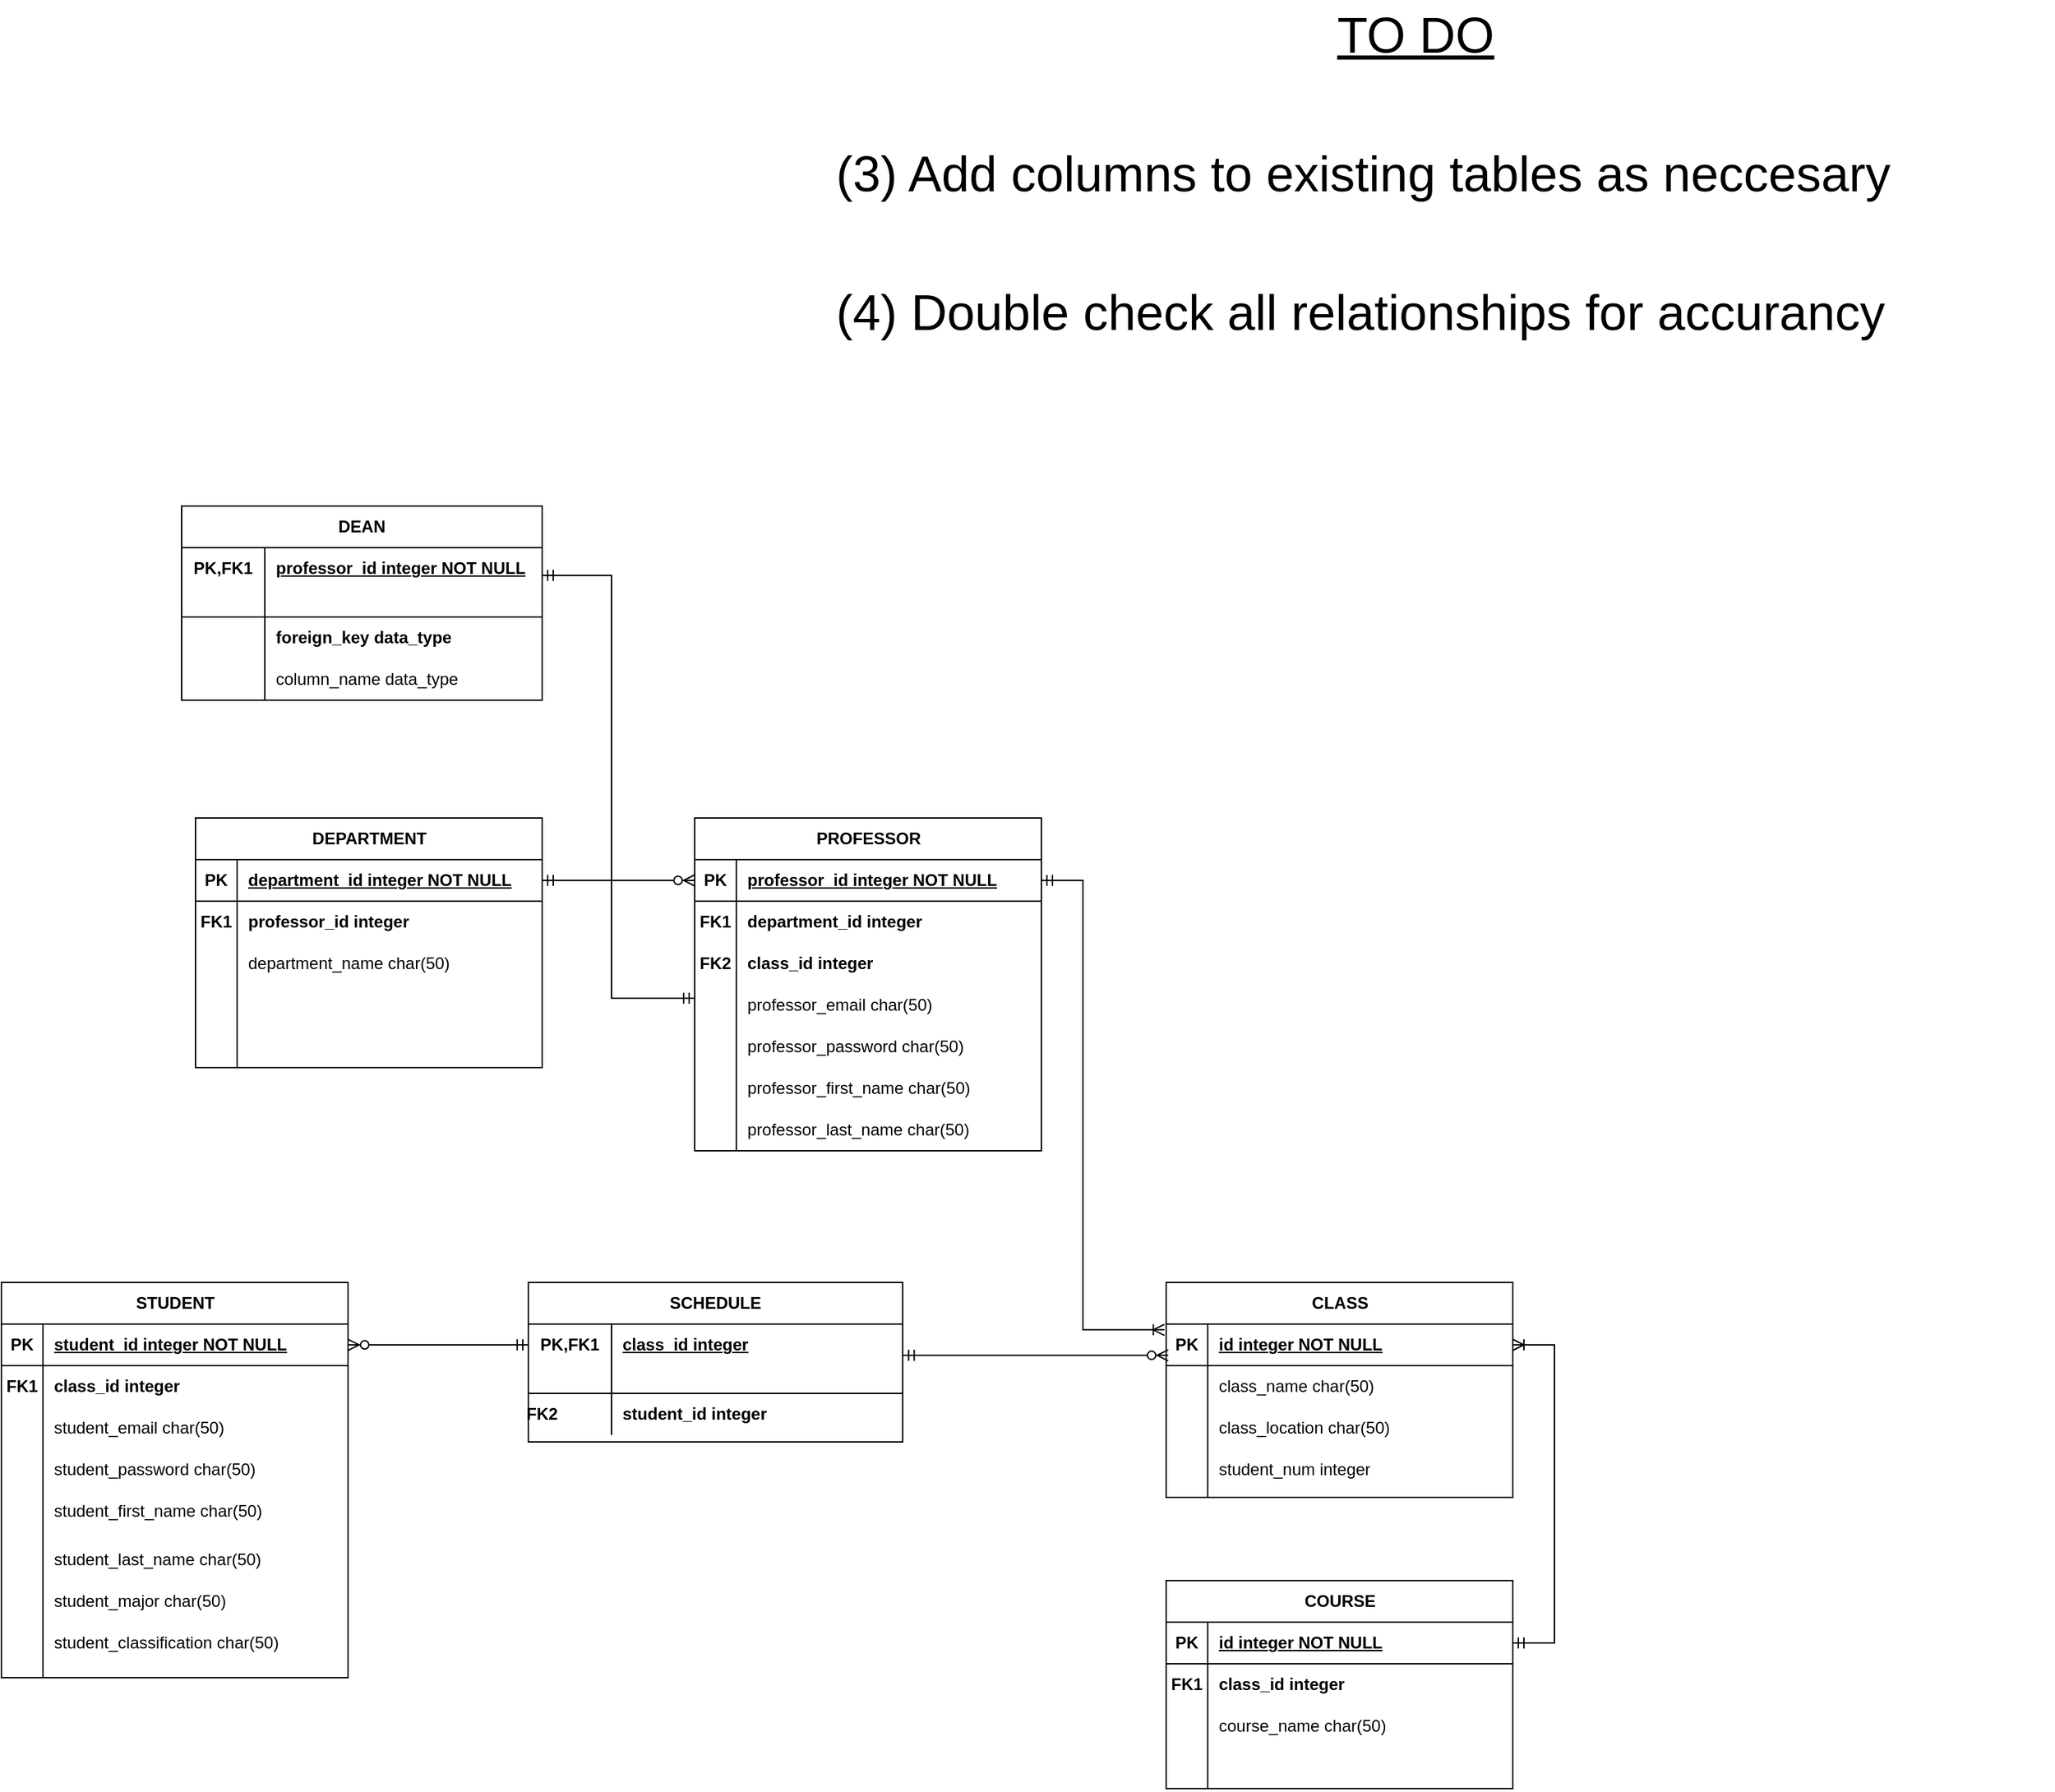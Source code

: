 <mxfile version="24.0.4" type="device">
  <diagram name="Page-1" id="9f46799a-70d6-7492-0946-bef42562c5a5">
    <mxGraphModel dx="-50" dy="1479" grid="1" gridSize="10" guides="1" tooltips="1" connect="1" arrows="1" fold="1" page="1" pageScale="1" pageWidth="1100" pageHeight="850" background="none" math="0" shadow="0">
      <root>
        <mxCell id="0" />
        <mxCell id="1" parent="0" />
        <mxCell id="ZfxXgI4xXofzs2t1WCUM-1" value="STUDENT" style="shape=table;startSize=30;container=1;collapsible=1;childLayout=tableLayout;fixedRows=1;rowLines=0;fontStyle=1;align=center;resizeLast=1;html=1;" parent="1" vertex="1">
          <mxGeometry x="1900" y="95" width="250" height="285" as="geometry" />
        </mxCell>
        <mxCell id="ZfxXgI4xXofzs2t1WCUM-2" value="" style="shape=tableRow;horizontal=0;startSize=0;swimlaneHead=0;swimlaneBody=0;fillColor=none;collapsible=0;dropTarget=0;points=[[0,0.5],[1,0.5]];portConstraint=eastwest;top=0;left=0;right=0;bottom=1;" parent="ZfxXgI4xXofzs2t1WCUM-1" vertex="1">
          <mxGeometry y="30" width="250" height="30" as="geometry" />
        </mxCell>
        <mxCell id="ZfxXgI4xXofzs2t1WCUM-3" value="PK" style="shape=partialRectangle;connectable=0;fillColor=none;top=0;left=0;bottom=0;right=0;fontStyle=1;overflow=hidden;whiteSpace=wrap;html=1;" parent="ZfxXgI4xXofzs2t1WCUM-2" vertex="1">
          <mxGeometry width="30.0" height="30" as="geometry">
            <mxRectangle width="30.0" height="30" as="alternateBounds" />
          </mxGeometry>
        </mxCell>
        <mxCell id="ZfxXgI4xXofzs2t1WCUM-4" value="student_id integer NOT NULL" style="shape=partialRectangle;connectable=0;fillColor=none;top=0;left=0;bottom=0;right=0;align=left;spacingLeft=6;fontStyle=5;overflow=hidden;whiteSpace=wrap;html=1;" parent="ZfxXgI4xXofzs2t1WCUM-2" vertex="1">
          <mxGeometry x="30.0" width="220.0" height="30" as="geometry">
            <mxRectangle width="220.0" height="30" as="alternateBounds" />
          </mxGeometry>
        </mxCell>
        <mxCell id="ZfxXgI4xXofzs2t1WCUM-5" value="" style="shape=tableRow;horizontal=0;startSize=0;swimlaneHead=0;swimlaneBody=0;fillColor=none;collapsible=0;dropTarget=0;points=[[0,0.5],[1,0.5]];portConstraint=eastwest;top=0;left=0;right=0;bottom=0;" parent="ZfxXgI4xXofzs2t1WCUM-1" vertex="1">
          <mxGeometry y="60" width="250" height="30" as="geometry" />
        </mxCell>
        <mxCell id="ZfxXgI4xXofzs2t1WCUM-6" value="" style="shape=partialRectangle;connectable=0;fillColor=none;top=0;left=0;bottom=0;right=0;editable=1;overflow=hidden;whiteSpace=wrap;html=1;" parent="ZfxXgI4xXofzs2t1WCUM-5" vertex="1">
          <mxGeometry width="30.0" height="30" as="geometry">
            <mxRectangle width="30.0" height="30" as="alternateBounds" />
          </mxGeometry>
        </mxCell>
        <mxCell id="ZfxXgI4xXofzs2t1WCUM-7" value="&lt;b&gt;class_id integer&lt;/b&gt;" style="shape=partialRectangle;connectable=0;fillColor=none;top=0;left=0;bottom=0;right=0;align=left;spacingLeft=6;overflow=hidden;whiteSpace=wrap;html=1;" parent="ZfxXgI4xXofzs2t1WCUM-5" vertex="1">
          <mxGeometry x="30.0" width="220.0" height="30" as="geometry">
            <mxRectangle width="220.0" height="30" as="alternateBounds" />
          </mxGeometry>
        </mxCell>
        <mxCell id="ZfxXgI4xXofzs2t1WCUM-8" value="" style="shape=tableRow;horizontal=0;startSize=0;swimlaneHead=0;swimlaneBody=0;fillColor=none;collapsible=0;dropTarget=0;points=[[0,0.5],[1,0.5]];portConstraint=eastwest;top=0;left=0;right=0;bottom=0;" parent="ZfxXgI4xXofzs2t1WCUM-1" vertex="1">
          <mxGeometry y="90" width="250" height="30" as="geometry" />
        </mxCell>
        <mxCell id="ZfxXgI4xXofzs2t1WCUM-9" value="" style="shape=partialRectangle;connectable=0;fillColor=none;top=0;left=0;bottom=0;right=0;editable=1;overflow=hidden;whiteSpace=wrap;html=1;" parent="ZfxXgI4xXofzs2t1WCUM-8" vertex="1">
          <mxGeometry width="30.0" height="30" as="geometry">
            <mxRectangle width="30.0" height="30" as="alternateBounds" />
          </mxGeometry>
        </mxCell>
        <mxCell id="ZfxXgI4xXofzs2t1WCUM-10" value="" style="shape=partialRectangle;connectable=0;fillColor=none;top=0;left=0;bottom=0;right=0;align=left;spacingLeft=6;overflow=hidden;whiteSpace=wrap;html=1;" parent="ZfxXgI4xXofzs2t1WCUM-8" vertex="1">
          <mxGeometry x="30.0" width="220.0" height="30" as="geometry">
            <mxRectangle width="220.0" height="30" as="alternateBounds" />
          </mxGeometry>
        </mxCell>
        <mxCell id="ZfxXgI4xXofzs2t1WCUM-11" value="" style="shape=tableRow;horizontal=0;startSize=0;swimlaneHead=0;swimlaneBody=0;fillColor=none;collapsible=0;dropTarget=0;points=[[0,0.5],[1,0.5]];portConstraint=eastwest;top=0;left=0;right=0;bottom=0;" parent="ZfxXgI4xXofzs2t1WCUM-1" vertex="1">
          <mxGeometry y="120" width="250" height="30" as="geometry" />
        </mxCell>
        <mxCell id="ZfxXgI4xXofzs2t1WCUM-12" value="" style="shape=partialRectangle;connectable=0;fillColor=none;top=0;left=0;bottom=0;right=0;editable=1;overflow=hidden;whiteSpace=wrap;html=1;" parent="ZfxXgI4xXofzs2t1WCUM-11" vertex="1">
          <mxGeometry width="30.0" height="30" as="geometry">
            <mxRectangle width="30.0" height="30" as="alternateBounds" />
          </mxGeometry>
        </mxCell>
        <mxCell id="ZfxXgI4xXofzs2t1WCUM-13" value="" style="shape=partialRectangle;connectable=0;fillColor=none;top=0;left=0;bottom=0;right=0;align=left;spacingLeft=6;overflow=hidden;whiteSpace=wrap;html=1;" parent="ZfxXgI4xXofzs2t1WCUM-11" vertex="1">
          <mxGeometry x="30.0" width="220.0" height="30" as="geometry">
            <mxRectangle width="220.0" height="30" as="alternateBounds" />
          </mxGeometry>
        </mxCell>
        <mxCell id="ZfxXgI4xXofzs2t1WCUM-14" value="FK1" style="shape=partialRectangle;connectable=0;fillColor=none;top=0;left=0;bottom=0;right=0;fontStyle=1;overflow=hidden;whiteSpace=wrap;html=1;" parent="1" vertex="1">
          <mxGeometry x="1900" y="155" width="30" height="30" as="geometry">
            <mxRectangle width="30" height="30" as="alternateBounds" />
          </mxGeometry>
        </mxCell>
        <mxCell id="ZfxXgI4xXofzs2t1WCUM-15" value="" style="endArrow=none;html=1;rounded=0;" parent="1" edge="1">
          <mxGeometry width="50" height="50" relative="1" as="geometry">
            <mxPoint x="1930" y="380" as="sourcePoint" />
            <mxPoint x="1930" y="235" as="targetPoint" />
          </mxGeometry>
        </mxCell>
        <mxCell id="ZfxXgI4xXofzs2t1WCUM-22" value="student_email char(50)" style="shape=partialRectangle;connectable=0;fillColor=none;top=0;left=0;bottom=0;right=0;align=left;spacingLeft=6;overflow=hidden;whiteSpace=wrap;html=1;" parent="1" vertex="1">
          <mxGeometry x="1930" y="185" width="220.0" height="30" as="geometry">
            <mxRectangle width="220.0" height="30" as="alternateBounds" />
          </mxGeometry>
        </mxCell>
        <mxCell id="ZfxXgI4xXofzs2t1WCUM-60" value="DEPARTMENT" style="shape=table;startSize=30;container=1;collapsible=1;childLayout=tableLayout;fixedRows=1;rowLines=0;fontStyle=1;align=center;resizeLast=1;html=1;" parent="1" vertex="1">
          <mxGeometry x="2040" y="-240" width="250" height="180" as="geometry" />
        </mxCell>
        <mxCell id="ZfxXgI4xXofzs2t1WCUM-61" value="" style="shape=tableRow;horizontal=0;startSize=0;swimlaneHead=0;swimlaneBody=0;fillColor=none;collapsible=0;dropTarget=0;points=[[0,0.5],[1,0.5]];portConstraint=eastwest;top=0;left=0;right=0;bottom=1;" parent="ZfxXgI4xXofzs2t1WCUM-60" vertex="1">
          <mxGeometry y="30" width="250" height="30" as="geometry" />
        </mxCell>
        <mxCell id="ZfxXgI4xXofzs2t1WCUM-62" value="PK" style="shape=partialRectangle;connectable=0;fillColor=none;top=0;left=0;bottom=0;right=0;fontStyle=1;overflow=hidden;whiteSpace=wrap;html=1;" parent="ZfxXgI4xXofzs2t1WCUM-61" vertex="1">
          <mxGeometry width="30.0" height="30" as="geometry">
            <mxRectangle width="30.0" height="30" as="alternateBounds" />
          </mxGeometry>
        </mxCell>
        <mxCell id="ZfxXgI4xXofzs2t1WCUM-63" value="department_id integer NOT NULL" style="shape=partialRectangle;connectable=0;fillColor=none;top=0;left=0;bottom=0;right=0;align=left;spacingLeft=6;fontStyle=5;overflow=hidden;whiteSpace=wrap;html=1;" parent="ZfxXgI4xXofzs2t1WCUM-61" vertex="1">
          <mxGeometry x="30.0" width="220.0" height="30" as="geometry">
            <mxRectangle width="220.0" height="30" as="alternateBounds" />
          </mxGeometry>
        </mxCell>
        <mxCell id="ZfxXgI4xXofzs2t1WCUM-64" value="" style="shape=tableRow;horizontal=0;startSize=0;swimlaneHead=0;swimlaneBody=0;fillColor=none;collapsible=0;dropTarget=0;points=[[0,0.5],[1,0.5]];portConstraint=eastwest;top=0;left=0;right=0;bottom=0;" parent="ZfxXgI4xXofzs2t1WCUM-60" vertex="1">
          <mxGeometry y="60" width="250" height="30" as="geometry" />
        </mxCell>
        <mxCell id="ZfxXgI4xXofzs2t1WCUM-65" value="" style="shape=partialRectangle;connectable=0;fillColor=none;top=0;left=0;bottom=0;right=0;editable=1;overflow=hidden;whiteSpace=wrap;html=1;" parent="ZfxXgI4xXofzs2t1WCUM-64" vertex="1">
          <mxGeometry width="30.0" height="30" as="geometry">
            <mxRectangle width="30.0" height="30" as="alternateBounds" />
          </mxGeometry>
        </mxCell>
        <mxCell id="ZfxXgI4xXofzs2t1WCUM-66" value="&lt;b&gt;professor_id integer&lt;/b&gt;" style="shape=partialRectangle;connectable=0;fillColor=none;top=0;left=0;bottom=0;right=0;align=left;spacingLeft=6;overflow=hidden;whiteSpace=wrap;html=1;" parent="ZfxXgI4xXofzs2t1WCUM-64" vertex="1">
          <mxGeometry x="30.0" width="220.0" height="30" as="geometry">
            <mxRectangle width="220.0" height="30" as="alternateBounds" />
          </mxGeometry>
        </mxCell>
        <mxCell id="ZfxXgI4xXofzs2t1WCUM-67" value="" style="shape=tableRow;horizontal=0;startSize=0;swimlaneHead=0;swimlaneBody=0;fillColor=none;collapsible=0;dropTarget=0;points=[[0,0.5],[1,0.5]];portConstraint=eastwest;top=0;left=0;right=0;bottom=0;" parent="ZfxXgI4xXofzs2t1WCUM-60" vertex="1">
          <mxGeometry y="90" width="250" height="30" as="geometry" />
        </mxCell>
        <mxCell id="ZfxXgI4xXofzs2t1WCUM-68" value="" style="shape=partialRectangle;connectable=0;fillColor=none;top=0;left=0;bottom=0;right=0;editable=1;overflow=hidden;whiteSpace=wrap;html=1;" parent="ZfxXgI4xXofzs2t1WCUM-67" vertex="1">
          <mxGeometry width="30.0" height="30" as="geometry">
            <mxRectangle width="30.0" height="30" as="alternateBounds" />
          </mxGeometry>
        </mxCell>
        <mxCell id="ZfxXgI4xXofzs2t1WCUM-69" value="" style="shape=partialRectangle;connectable=0;fillColor=none;top=0;left=0;bottom=0;right=0;align=left;spacingLeft=6;overflow=hidden;whiteSpace=wrap;html=1;" parent="ZfxXgI4xXofzs2t1WCUM-67" vertex="1">
          <mxGeometry x="30.0" width="220.0" height="30" as="geometry">
            <mxRectangle width="220.0" height="30" as="alternateBounds" />
          </mxGeometry>
        </mxCell>
        <mxCell id="ZfxXgI4xXofzs2t1WCUM-70" value="" style="shape=tableRow;horizontal=0;startSize=0;swimlaneHead=0;swimlaneBody=0;fillColor=none;collapsible=0;dropTarget=0;points=[[0,0.5],[1,0.5]];portConstraint=eastwest;top=0;left=0;right=0;bottom=0;" parent="ZfxXgI4xXofzs2t1WCUM-60" vertex="1">
          <mxGeometry y="120" width="250" height="30" as="geometry" />
        </mxCell>
        <mxCell id="ZfxXgI4xXofzs2t1WCUM-71" value="" style="shape=partialRectangle;connectable=0;fillColor=none;top=0;left=0;bottom=0;right=0;editable=1;overflow=hidden;whiteSpace=wrap;html=1;" parent="ZfxXgI4xXofzs2t1WCUM-70" vertex="1">
          <mxGeometry width="30.0" height="30" as="geometry">
            <mxRectangle width="30.0" height="30" as="alternateBounds" />
          </mxGeometry>
        </mxCell>
        <mxCell id="ZfxXgI4xXofzs2t1WCUM-72" value="" style="shape=partialRectangle;connectable=0;fillColor=none;top=0;left=0;bottom=0;right=0;align=left;spacingLeft=6;overflow=hidden;whiteSpace=wrap;html=1;" parent="ZfxXgI4xXofzs2t1WCUM-70" vertex="1">
          <mxGeometry x="30.0" width="220.0" height="30" as="geometry">
            <mxRectangle width="220.0" height="30" as="alternateBounds" />
          </mxGeometry>
        </mxCell>
        <mxCell id="ZfxXgI4xXofzs2t1WCUM-73" value="FK1" style="shape=partialRectangle;connectable=0;fillColor=none;top=0;left=0;bottom=0;right=0;fontStyle=1;overflow=hidden;whiteSpace=wrap;html=1;" parent="1" vertex="1">
          <mxGeometry x="2040" y="-180" width="30" height="30" as="geometry">
            <mxRectangle width="30" height="30" as="alternateBounds" />
          </mxGeometry>
        </mxCell>
        <mxCell id="ZfxXgI4xXofzs2t1WCUM-74" value="" style="endArrow=none;html=1;rounded=0;" parent="1" edge="1">
          <mxGeometry width="50" height="50" relative="1" as="geometry">
            <mxPoint x="2070" y="-60" as="sourcePoint" />
            <mxPoint x="2070" y="-100" as="targetPoint" />
          </mxGeometry>
        </mxCell>
        <mxCell id="ZfxXgI4xXofzs2t1WCUM-75" value="department_name char(50)" style="shape=partialRectangle;connectable=0;fillColor=none;top=0;left=0;bottom=0;right=0;align=left;spacingLeft=6;overflow=hidden;whiteSpace=wrap;html=1;" parent="1" vertex="1">
          <mxGeometry x="2070" y="-150" width="220.0" height="30" as="geometry">
            <mxRectangle width="220.0" height="30" as="alternateBounds" />
          </mxGeometry>
        </mxCell>
        <mxCell id="ZfxXgI4xXofzs2t1WCUM-76" value="PROFESSOR" style="shape=table;startSize=30;container=1;collapsible=1;childLayout=tableLayout;fixedRows=1;rowLines=0;fontStyle=1;align=center;resizeLast=1;html=1;" parent="1" vertex="1">
          <mxGeometry x="2400" y="-240" width="250" height="240" as="geometry" />
        </mxCell>
        <mxCell id="ZfxXgI4xXofzs2t1WCUM-77" value="" style="shape=tableRow;horizontal=0;startSize=0;swimlaneHead=0;swimlaneBody=0;fillColor=none;collapsible=0;dropTarget=0;points=[[0,0.5],[1,0.5]];portConstraint=eastwest;top=0;left=0;right=0;bottom=1;" parent="ZfxXgI4xXofzs2t1WCUM-76" vertex="1">
          <mxGeometry y="30" width="250" height="30" as="geometry" />
        </mxCell>
        <mxCell id="ZfxXgI4xXofzs2t1WCUM-78" value="PK" style="shape=partialRectangle;connectable=0;fillColor=none;top=0;left=0;bottom=0;right=0;fontStyle=1;overflow=hidden;whiteSpace=wrap;html=1;" parent="ZfxXgI4xXofzs2t1WCUM-77" vertex="1">
          <mxGeometry width="30.0" height="30" as="geometry">
            <mxRectangle width="30.0" height="30" as="alternateBounds" />
          </mxGeometry>
        </mxCell>
        <mxCell id="ZfxXgI4xXofzs2t1WCUM-79" value="professor_id integer NOT NULL" style="shape=partialRectangle;connectable=0;fillColor=none;top=0;left=0;bottom=0;right=0;align=left;spacingLeft=6;fontStyle=5;overflow=hidden;whiteSpace=wrap;html=1;" parent="ZfxXgI4xXofzs2t1WCUM-77" vertex="1">
          <mxGeometry x="30.0" width="220.0" height="30" as="geometry">
            <mxRectangle width="220.0" height="30" as="alternateBounds" />
          </mxGeometry>
        </mxCell>
        <mxCell id="ZfxXgI4xXofzs2t1WCUM-80" value="" style="shape=tableRow;horizontal=0;startSize=0;swimlaneHead=0;swimlaneBody=0;fillColor=none;collapsible=0;dropTarget=0;points=[[0,0.5],[1,0.5]];portConstraint=eastwest;top=0;left=0;right=0;bottom=0;" parent="ZfxXgI4xXofzs2t1WCUM-76" vertex="1">
          <mxGeometry y="60" width="250" height="30" as="geometry" />
        </mxCell>
        <mxCell id="ZfxXgI4xXofzs2t1WCUM-81" value="" style="shape=partialRectangle;connectable=0;fillColor=none;top=0;left=0;bottom=0;right=0;editable=1;overflow=hidden;whiteSpace=wrap;html=1;" parent="ZfxXgI4xXofzs2t1WCUM-80" vertex="1">
          <mxGeometry width="30.0" height="30" as="geometry">
            <mxRectangle width="30.0" height="30" as="alternateBounds" />
          </mxGeometry>
        </mxCell>
        <mxCell id="ZfxXgI4xXofzs2t1WCUM-82" value="&lt;b&gt;department_id&amp;nbsp;&lt;/b&gt;&lt;b style=&quot;border-color: var(--border-color);&quot;&gt;integer&lt;/b&gt;" style="shape=partialRectangle;connectable=0;fillColor=none;top=0;left=0;bottom=0;right=0;align=left;spacingLeft=6;overflow=hidden;whiteSpace=wrap;html=1;" parent="ZfxXgI4xXofzs2t1WCUM-80" vertex="1">
          <mxGeometry x="30.0" width="220.0" height="30" as="geometry">
            <mxRectangle width="220.0" height="30" as="alternateBounds" />
          </mxGeometry>
        </mxCell>
        <mxCell id="ZfxXgI4xXofzs2t1WCUM-83" value="" style="shape=tableRow;horizontal=0;startSize=0;swimlaneHead=0;swimlaneBody=0;fillColor=none;collapsible=0;dropTarget=0;points=[[0,0.5],[1,0.5]];portConstraint=eastwest;top=0;left=0;right=0;bottom=0;" parent="ZfxXgI4xXofzs2t1WCUM-76" vertex="1">
          <mxGeometry y="90" width="250" height="30" as="geometry" />
        </mxCell>
        <mxCell id="ZfxXgI4xXofzs2t1WCUM-84" value="" style="shape=partialRectangle;connectable=0;fillColor=none;top=0;left=0;bottom=0;right=0;editable=1;overflow=hidden;whiteSpace=wrap;html=1;" parent="ZfxXgI4xXofzs2t1WCUM-83" vertex="1">
          <mxGeometry width="30.0" height="30" as="geometry">
            <mxRectangle width="30.0" height="30" as="alternateBounds" />
          </mxGeometry>
        </mxCell>
        <mxCell id="ZfxXgI4xXofzs2t1WCUM-85" value="" style="shape=partialRectangle;connectable=0;fillColor=none;top=0;left=0;bottom=0;right=0;align=left;spacingLeft=6;overflow=hidden;whiteSpace=wrap;html=1;" parent="ZfxXgI4xXofzs2t1WCUM-83" vertex="1">
          <mxGeometry x="30.0" width="220.0" height="30" as="geometry">
            <mxRectangle width="220.0" height="30" as="alternateBounds" />
          </mxGeometry>
        </mxCell>
        <mxCell id="ZfxXgI4xXofzs2t1WCUM-86" value="" style="shape=tableRow;horizontal=0;startSize=0;swimlaneHead=0;swimlaneBody=0;fillColor=none;collapsible=0;dropTarget=0;points=[[0,0.5],[1,0.5]];portConstraint=eastwest;top=0;left=0;right=0;bottom=0;" parent="ZfxXgI4xXofzs2t1WCUM-76" vertex="1">
          <mxGeometry y="120" width="250" height="30" as="geometry" />
        </mxCell>
        <mxCell id="ZfxXgI4xXofzs2t1WCUM-87" value="" style="shape=partialRectangle;connectable=0;fillColor=none;top=0;left=0;bottom=0;right=0;editable=1;overflow=hidden;whiteSpace=wrap;html=1;" parent="ZfxXgI4xXofzs2t1WCUM-86" vertex="1">
          <mxGeometry width="30.0" height="30" as="geometry">
            <mxRectangle width="30.0" height="30" as="alternateBounds" />
          </mxGeometry>
        </mxCell>
        <mxCell id="ZfxXgI4xXofzs2t1WCUM-88" value="" style="shape=partialRectangle;connectable=0;fillColor=none;top=0;left=0;bottom=0;right=0;align=left;spacingLeft=6;overflow=hidden;whiteSpace=wrap;html=1;" parent="ZfxXgI4xXofzs2t1WCUM-86" vertex="1">
          <mxGeometry x="30.0" width="220.0" height="30" as="geometry">
            <mxRectangle width="220.0" height="30" as="alternateBounds" />
          </mxGeometry>
        </mxCell>
        <mxCell id="ZfxXgI4xXofzs2t1WCUM-89" value="FK1" style="shape=partialRectangle;connectable=0;fillColor=none;top=0;left=0;bottom=0;right=0;fontStyle=1;overflow=hidden;whiteSpace=wrap;html=1;" parent="1" vertex="1">
          <mxGeometry x="2400" y="-180" width="30" height="30" as="geometry">
            <mxRectangle width="30" height="30" as="alternateBounds" />
          </mxGeometry>
        </mxCell>
        <mxCell id="ZfxXgI4xXofzs2t1WCUM-90" value="" style="endArrow=none;html=1;rounded=0;" parent="1" edge="1">
          <mxGeometry width="50" height="50" relative="1" as="geometry">
            <mxPoint x="2430" as="sourcePoint" />
            <mxPoint x="2430" y="-100" as="targetPoint" />
          </mxGeometry>
        </mxCell>
        <mxCell id="ZfxXgI4xXofzs2t1WCUM-92" value="COURSE" style="shape=table;startSize=30;container=1;collapsible=1;childLayout=tableLayout;fixedRows=1;rowLines=0;fontStyle=1;align=center;resizeLast=1;html=1;" parent="1" vertex="1">
          <mxGeometry x="2740" y="310" width="250" height="150" as="geometry" />
        </mxCell>
        <mxCell id="ZfxXgI4xXofzs2t1WCUM-93" value="" style="shape=tableRow;horizontal=0;startSize=0;swimlaneHead=0;swimlaneBody=0;fillColor=none;collapsible=0;dropTarget=0;points=[[0,0.5],[1,0.5]];portConstraint=eastwest;top=0;left=0;right=0;bottom=1;" parent="ZfxXgI4xXofzs2t1WCUM-92" vertex="1">
          <mxGeometry y="30" width="250" height="30" as="geometry" />
        </mxCell>
        <mxCell id="ZfxXgI4xXofzs2t1WCUM-94" value="PK" style="shape=partialRectangle;connectable=0;fillColor=none;top=0;left=0;bottom=0;right=0;fontStyle=1;overflow=hidden;whiteSpace=wrap;html=1;" parent="ZfxXgI4xXofzs2t1WCUM-93" vertex="1">
          <mxGeometry width="30.0" height="30" as="geometry">
            <mxRectangle width="30.0" height="30" as="alternateBounds" />
          </mxGeometry>
        </mxCell>
        <mxCell id="ZfxXgI4xXofzs2t1WCUM-95" value="id integer NOT NULL" style="shape=partialRectangle;connectable=0;fillColor=none;top=0;left=0;bottom=0;right=0;align=left;spacingLeft=6;fontStyle=5;overflow=hidden;whiteSpace=wrap;html=1;" parent="ZfxXgI4xXofzs2t1WCUM-93" vertex="1">
          <mxGeometry x="30.0" width="220.0" height="30" as="geometry">
            <mxRectangle width="220.0" height="30" as="alternateBounds" />
          </mxGeometry>
        </mxCell>
        <mxCell id="ZfxXgI4xXofzs2t1WCUM-96" value="" style="shape=tableRow;horizontal=0;startSize=0;swimlaneHead=0;swimlaneBody=0;fillColor=none;collapsible=0;dropTarget=0;points=[[0,0.5],[1,0.5]];portConstraint=eastwest;top=0;left=0;right=0;bottom=0;" parent="ZfxXgI4xXofzs2t1WCUM-92" vertex="1">
          <mxGeometry y="60" width="250" height="30" as="geometry" />
        </mxCell>
        <mxCell id="ZfxXgI4xXofzs2t1WCUM-97" value="" style="shape=partialRectangle;connectable=0;fillColor=none;top=0;left=0;bottom=0;right=0;editable=1;overflow=hidden;whiteSpace=wrap;html=1;" parent="ZfxXgI4xXofzs2t1WCUM-96" vertex="1">
          <mxGeometry width="30.0" height="30" as="geometry">
            <mxRectangle width="30.0" height="30" as="alternateBounds" />
          </mxGeometry>
        </mxCell>
        <mxCell id="ZfxXgI4xXofzs2t1WCUM-98" value="&lt;b&gt;class_id integer&lt;/b&gt;" style="shape=partialRectangle;connectable=0;fillColor=none;top=0;left=0;bottom=0;right=0;align=left;spacingLeft=6;overflow=hidden;whiteSpace=wrap;html=1;" parent="ZfxXgI4xXofzs2t1WCUM-96" vertex="1">
          <mxGeometry x="30.0" width="220.0" height="30" as="geometry">
            <mxRectangle width="220.0" height="30" as="alternateBounds" />
          </mxGeometry>
        </mxCell>
        <mxCell id="ZfxXgI4xXofzs2t1WCUM-99" value="" style="shape=tableRow;horizontal=0;startSize=0;swimlaneHead=0;swimlaneBody=0;fillColor=none;collapsible=0;dropTarget=0;points=[[0,0.5],[1,0.5]];portConstraint=eastwest;top=0;left=0;right=0;bottom=0;" parent="ZfxXgI4xXofzs2t1WCUM-92" vertex="1">
          <mxGeometry y="90" width="250" height="30" as="geometry" />
        </mxCell>
        <mxCell id="ZfxXgI4xXofzs2t1WCUM-100" value="" style="shape=partialRectangle;connectable=0;fillColor=none;top=0;left=0;bottom=0;right=0;editable=1;overflow=hidden;whiteSpace=wrap;html=1;" parent="ZfxXgI4xXofzs2t1WCUM-99" vertex="1">
          <mxGeometry width="30.0" height="30" as="geometry">
            <mxRectangle width="30.0" height="30" as="alternateBounds" />
          </mxGeometry>
        </mxCell>
        <mxCell id="ZfxXgI4xXofzs2t1WCUM-101" value="" style="shape=partialRectangle;connectable=0;fillColor=none;top=0;left=0;bottom=0;right=0;align=left;spacingLeft=6;overflow=hidden;whiteSpace=wrap;html=1;" parent="ZfxXgI4xXofzs2t1WCUM-99" vertex="1">
          <mxGeometry x="30.0" width="220.0" height="30" as="geometry">
            <mxRectangle width="220.0" height="30" as="alternateBounds" />
          </mxGeometry>
        </mxCell>
        <mxCell id="ZfxXgI4xXofzs2t1WCUM-102" value="" style="shape=tableRow;horizontal=0;startSize=0;swimlaneHead=0;swimlaneBody=0;fillColor=none;collapsible=0;dropTarget=0;points=[[0,0.5],[1,0.5]];portConstraint=eastwest;top=0;left=0;right=0;bottom=0;" parent="ZfxXgI4xXofzs2t1WCUM-92" vertex="1">
          <mxGeometry y="120" width="250" height="30" as="geometry" />
        </mxCell>
        <mxCell id="ZfxXgI4xXofzs2t1WCUM-103" value="" style="shape=partialRectangle;connectable=0;fillColor=none;top=0;left=0;bottom=0;right=0;editable=1;overflow=hidden;whiteSpace=wrap;html=1;" parent="ZfxXgI4xXofzs2t1WCUM-102" vertex="1">
          <mxGeometry width="30.0" height="30" as="geometry">
            <mxRectangle width="30.0" height="30" as="alternateBounds" />
          </mxGeometry>
        </mxCell>
        <mxCell id="ZfxXgI4xXofzs2t1WCUM-104" value="" style="shape=partialRectangle;connectable=0;fillColor=none;top=0;left=0;bottom=0;right=0;align=left;spacingLeft=6;overflow=hidden;whiteSpace=wrap;html=1;" parent="ZfxXgI4xXofzs2t1WCUM-102" vertex="1">
          <mxGeometry x="30.0" width="220.0" height="30" as="geometry">
            <mxRectangle width="220.0" height="30" as="alternateBounds" />
          </mxGeometry>
        </mxCell>
        <mxCell id="ZfxXgI4xXofzs2t1WCUM-105" value="FK1" style="shape=partialRectangle;connectable=0;fillColor=none;top=0;left=0;bottom=0;right=0;fontStyle=1;overflow=hidden;whiteSpace=wrap;html=1;" parent="1" vertex="1">
          <mxGeometry x="2740" y="370" width="30" height="30" as="geometry">
            <mxRectangle width="30" height="30" as="alternateBounds" />
          </mxGeometry>
        </mxCell>
        <mxCell id="ZfxXgI4xXofzs2t1WCUM-106" value="" style="endArrow=none;html=1;rounded=0;" parent="1" edge="1">
          <mxGeometry width="50" height="50" relative="1" as="geometry">
            <mxPoint x="2770" y="460" as="sourcePoint" />
            <mxPoint x="2770" y="450" as="targetPoint" />
          </mxGeometry>
        </mxCell>
        <mxCell id="ZfxXgI4xXofzs2t1WCUM-107" value="course_name char(50)" style="shape=partialRectangle;connectable=0;fillColor=none;top=0;left=0;bottom=0;right=0;align=left;spacingLeft=6;overflow=hidden;whiteSpace=wrap;html=1;" parent="1" vertex="1">
          <mxGeometry x="2770" y="400" width="220.0" height="30" as="geometry">
            <mxRectangle width="220.0" height="30" as="alternateBounds" />
          </mxGeometry>
        </mxCell>
        <mxCell id="ZfxXgI4xXofzs2t1WCUM-124" value="CLASS" style="shape=table;startSize=30;container=1;collapsible=1;childLayout=tableLayout;fixedRows=1;rowLines=0;fontStyle=1;align=center;resizeLast=1;html=1;" parent="1" vertex="1">
          <mxGeometry x="2740" y="95" width="250" height="155" as="geometry" />
        </mxCell>
        <mxCell id="ZfxXgI4xXofzs2t1WCUM-125" value="" style="shape=tableRow;horizontal=0;startSize=0;swimlaneHead=0;swimlaneBody=0;fillColor=none;collapsible=0;dropTarget=0;points=[[0,0.5],[1,0.5]];portConstraint=eastwest;top=0;left=0;right=0;bottom=1;" parent="ZfxXgI4xXofzs2t1WCUM-124" vertex="1">
          <mxGeometry y="30" width="250" height="30" as="geometry" />
        </mxCell>
        <mxCell id="ZfxXgI4xXofzs2t1WCUM-126" value="PK" style="shape=partialRectangle;connectable=0;fillColor=none;top=0;left=0;bottom=0;right=0;fontStyle=1;overflow=hidden;whiteSpace=wrap;html=1;" parent="ZfxXgI4xXofzs2t1WCUM-125" vertex="1">
          <mxGeometry width="30.0" height="30" as="geometry">
            <mxRectangle width="30.0" height="30" as="alternateBounds" />
          </mxGeometry>
        </mxCell>
        <mxCell id="ZfxXgI4xXofzs2t1WCUM-127" value="id integer NOT NULL" style="shape=partialRectangle;connectable=0;fillColor=none;top=0;left=0;bottom=0;right=0;align=left;spacingLeft=6;fontStyle=5;overflow=hidden;whiteSpace=wrap;html=1;" parent="ZfxXgI4xXofzs2t1WCUM-125" vertex="1">
          <mxGeometry x="30.0" width="220.0" height="30" as="geometry">
            <mxRectangle width="220.0" height="30" as="alternateBounds" />
          </mxGeometry>
        </mxCell>
        <mxCell id="ZfxXgI4xXofzs2t1WCUM-128" value="" style="shape=tableRow;horizontal=0;startSize=0;swimlaneHead=0;swimlaneBody=0;fillColor=none;collapsible=0;dropTarget=0;points=[[0,0.5],[1,0.5]];portConstraint=eastwest;top=0;left=0;right=0;bottom=0;" parent="ZfxXgI4xXofzs2t1WCUM-124" vertex="1">
          <mxGeometry y="60" width="250" height="30" as="geometry" />
        </mxCell>
        <mxCell id="ZfxXgI4xXofzs2t1WCUM-129" value="" style="shape=partialRectangle;connectable=0;fillColor=none;top=0;left=0;bottom=0;right=0;editable=1;overflow=hidden;whiteSpace=wrap;html=1;" parent="ZfxXgI4xXofzs2t1WCUM-128" vertex="1">
          <mxGeometry width="30.0" height="30" as="geometry">
            <mxRectangle width="30.0" height="30" as="alternateBounds" />
          </mxGeometry>
        </mxCell>
        <mxCell id="ZfxXgI4xXofzs2t1WCUM-130" value="" style="shape=partialRectangle;connectable=0;fillColor=none;top=0;left=0;bottom=0;right=0;align=left;spacingLeft=6;overflow=hidden;whiteSpace=wrap;html=1;" parent="ZfxXgI4xXofzs2t1WCUM-128" vertex="1">
          <mxGeometry x="30.0" width="220.0" height="30" as="geometry">
            <mxRectangle width="220.0" height="30" as="alternateBounds" />
          </mxGeometry>
        </mxCell>
        <mxCell id="ZfxXgI4xXofzs2t1WCUM-131" value="" style="shape=tableRow;horizontal=0;startSize=0;swimlaneHead=0;swimlaneBody=0;fillColor=none;collapsible=0;dropTarget=0;points=[[0,0.5],[1,0.5]];portConstraint=eastwest;top=0;left=0;right=0;bottom=0;" parent="ZfxXgI4xXofzs2t1WCUM-124" vertex="1">
          <mxGeometry y="90" width="250" height="30" as="geometry" />
        </mxCell>
        <mxCell id="ZfxXgI4xXofzs2t1WCUM-132" value="" style="shape=partialRectangle;connectable=0;fillColor=none;top=0;left=0;bottom=0;right=0;editable=1;overflow=hidden;whiteSpace=wrap;html=1;" parent="ZfxXgI4xXofzs2t1WCUM-131" vertex="1">
          <mxGeometry width="30.0" height="30" as="geometry">
            <mxRectangle width="30.0" height="30" as="alternateBounds" />
          </mxGeometry>
        </mxCell>
        <mxCell id="ZfxXgI4xXofzs2t1WCUM-133" value="" style="shape=partialRectangle;connectable=0;fillColor=none;top=0;left=0;bottom=0;right=0;align=left;spacingLeft=6;overflow=hidden;whiteSpace=wrap;html=1;" parent="ZfxXgI4xXofzs2t1WCUM-131" vertex="1">
          <mxGeometry x="30.0" width="220.0" height="30" as="geometry">
            <mxRectangle width="220.0" height="30" as="alternateBounds" />
          </mxGeometry>
        </mxCell>
        <mxCell id="ZfxXgI4xXofzs2t1WCUM-134" value="" style="shape=tableRow;horizontal=0;startSize=0;swimlaneHead=0;swimlaneBody=0;fillColor=none;collapsible=0;dropTarget=0;points=[[0,0.5],[1,0.5]];portConstraint=eastwest;top=0;left=0;right=0;bottom=0;" parent="ZfxXgI4xXofzs2t1WCUM-124" vertex="1">
          <mxGeometry y="120" width="250" height="30" as="geometry" />
        </mxCell>
        <mxCell id="ZfxXgI4xXofzs2t1WCUM-135" value="" style="shape=partialRectangle;connectable=0;fillColor=none;top=0;left=0;bottom=0;right=0;editable=1;overflow=hidden;whiteSpace=wrap;html=1;" parent="ZfxXgI4xXofzs2t1WCUM-134" vertex="1">
          <mxGeometry width="30.0" height="30" as="geometry">
            <mxRectangle width="30.0" height="30" as="alternateBounds" />
          </mxGeometry>
        </mxCell>
        <mxCell id="ZfxXgI4xXofzs2t1WCUM-136" value="" style="shape=partialRectangle;connectable=0;fillColor=none;top=0;left=0;bottom=0;right=0;align=left;spacingLeft=6;overflow=hidden;whiteSpace=wrap;html=1;" parent="ZfxXgI4xXofzs2t1WCUM-134" vertex="1">
          <mxGeometry x="30.0" width="220.0" height="30" as="geometry">
            <mxRectangle width="220.0" height="30" as="alternateBounds" />
          </mxGeometry>
        </mxCell>
        <mxCell id="ZfxXgI4xXofzs2t1WCUM-138" value="" style="endArrow=none;html=1;rounded=0;" parent="1" edge="1">
          <mxGeometry width="50" height="50" relative="1" as="geometry">
            <mxPoint x="2770" y="250" as="sourcePoint" />
            <mxPoint x="2770" y="235" as="targetPoint" />
          </mxGeometry>
        </mxCell>
        <mxCell id="ZfxXgI4xXofzs2t1WCUM-139" value="class_name char(50)" style="shape=partialRectangle;connectable=0;fillColor=none;top=0;left=0;bottom=0;right=0;align=left;spacingLeft=6;overflow=hidden;whiteSpace=wrap;html=1;" parent="1" vertex="1">
          <mxGeometry x="2770" y="155" width="220.0" height="30" as="geometry">
            <mxRectangle width="220.0" height="30" as="alternateBounds" />
          </mxGeometry>
        </mxCell>
        <mxCell id="ZfxXgI4xXofzs2t1WCUM-171" value="SCHEDULE" style="shape=table;startSize=30;container=1;collapsible=1;childLayout=tableLayout;fixedRows=1;rowLines=0;fontStyle=1;align=center;resizeLast=1;html=1;whiteSpace=wrap;" parent="1" vertex="1">
          <mxGeometry x="2280" y="95" width="270" height="115" as="geometry" />
        </mxCell>
        <mxCell id="ZfxXgI4xXofzs2t1WCUM-172" value="" style="shape=tableRow;horizontal=0;startSize=0;swimlaneHead=0;swimlaneBody=0;fillColor=none;collapsible=0;dropTarget=0;points=[[0,0.5],[1,0.5]];portConstraint=eastwest;top=0;left=0;right=0;bottom=0;html=1;" parent="ZfxXgI4xXofzs2t1WCUM-171" vertex="1">
          <mxGeometry y="30" width="270" height="30" as="geometry" />
        </mxCell>
        <mxCell id="ZfxXgI4xXofzs2t1WCUM-173" value="PK,FK1" style="shape=partialRectangle;connectable=0;fillColor=none;top=0;left=0;bottom=0;right=0;fontStyle=1;overflow=hidden;html=1;whiteSpace=wrap;" parent="ZfxXgI4xXofzs2t1WCUM-172" vertex="1">
          <mxGeometry width="60" height="30" as="geometry">
            <mxRectangle width="60" height="30" as="alternateBounds" />
          </mxGeometry>
        </mxCell>
        <mxCell id="ZfxXgI4xXofzs2t1WCUM-174" value="class_id integer" style="shape=partialRectangle;connectable=0;fillColor=none;top=0;left=0;bottom=0;right=0;align=left;spacingLeft=6;fontStyle=5;overflow=hidden;html=1;whiteSpace=wrap;" parent="ZfxXgI4xXofzs2t1WCUM-172" vertex="1">
          <mxGeometry x="60" width="210" height="30" as="geometry">
            <mxRectangle width="210" height="30" as="alternateBounds" />
          </mxGeometry>
        </mxCell>
        <mxCell id="ZfxXgI4xXofzs2t1WCUM-175" value="" style="shape=tableRow;horizontal=0;startSize=0;swimlaneHead=0;swimlaneBody=0;fillColor=none;collapsible=0;dropTarget=0;points=[[0,0.5],[1,0.5]];portConstraint=eastwest;top=0;left=0;right=0;bottom=1;html=1;" parent="ZfxXgI4xXofzs2t1WCUM-171" vertex="1">
          <mxGeometry y="60" width="270" height="20" as="geometry" />
        </mxCell>
        <mxCell id="ZfxXgI4xXofzs2t1WCUM-176" value="" style="shape=partialRectangle;connectable=0;fillColor=none;top=0;left=0;bottom=0;right=0;fontStyle=1;overflow=hidden;html=1;whiteSpace=wrap;" parent="ZfxXgI4xXofzs2t1WCUM-175" vertex="1">
          <mxGeometry width="60" height="20" as="geometry">
            <mxRectangle width="60" height="20" as="alternateBounds" />
          </mxGeometry>
        </mxCell>
        <mxCell id="ZfxXgI4xXofzs2t1WCUM-177" value="" style="shape=partialRectangle;connectable=0;fillColor=none;top=0;left=0;bottom=0;right=0;align=left;spacingLeft=6;fontStyle=5;overflow=hidden;html=1;whiteSpace=wrap;" parent="ZfxXgI4xXofzs2t1WCUM-175" vertex="1">
          <mxGeometry x="60" width="210" height="20" as="geometry">
            <mxRectangle width="210" height="20" as="alternateBounds" />
          </mxGeometry>
        </mxCell>
        <mxCell id="ZfxXgI4xXofzs2t1WCUM-178" value="" style="shape=tableRow;horizontal=0;startSize=0;swimlaneHead=0;swimlaneBody=0;fillColor=none;collapsible=0;dropTarget=0;points=[[0,0.5],[1,0.5]];portConstraint=eastwest;top=0;left=0;right=0;bottom=0;html=1;" parent="ZfxXgI4xXofzs2t1WCUM-171" vertex="1">
          <mxGeometry y="80" width="270" height="30" as="geometry" />
        </mxCell>
        <mxCell id="ZfxXgI4xXofzs2t1WCUM-179" value="" style="shape=partialRectangle;connectable=0;fillColor=none;top=0;left=0;bottom=0;right=0;editable=1;overflow=hidden;html=1;whiteSpace=wrap;" parent="ZfxXgI4xXofzs2t1WCUM-178" vertex="1">
          <mxGeometry width="60" height="30" as="geometry">
            <mxRectangle width="60" height="30" as="alternateBounds" />
          </mxGeometry>
        </mxCell>
        <mxCell id="ZfxXgI4xXofzs2t1WCUM-180" value="&lt;b&gt;student_id integer&lt;/b&gt;" style="shape=partialRectangle;connectable=0;fillColor=none;top=0;left=0;bottom=0;right=0;align=left;spacingLeft=6;overflow=hidden;html=1;whiteSpace=wrap;" parent="ZfxXgI4xXofzs2t1WCUM-178" vertex="1">
          <mxGeometry x="60" width="210" height="30" as="geometry">
            <mxRectangle width="210" height="30" as="alternateBounds" />
          </mxGeometry>
        </mxCell>
        <mxCell id="ZfxXgI4xXofzs2t1WCUM-184" value="FK2" style="shape=partialRectangle;connectable=0;fillColor=none;top=0;left=0;bottom=0;right=0;fontStyle=1;overflow=hidden;whiteSpace=wrap;html=1;" parent="1" vertex="1">
          <mxGeometry x="2270" y="175" width="40" height="30" as="geometry">
            <mxRectangle width="30" height="30" as="alternateBounds" />
          </mxGeometry>
        </mxCell>
        <mxCell id="ZfxXgI4xXofzs2t1WCUM-190" value="class_location char(50)" style="shape=partialRectangle;connectable=0;fillColor=none;top=0;left=0;bottom=0;right=0;align=left;spacingLeft=6;overflow=hidden;whiteSpace=wrap;html=1;" parent="1" vertex="1">
          <mxGeometry x="2770" y="185" width="220.0" height="30" as="geometry">
            <mxRectangle width="220.0" height="30" as="alternateBounds" />
          </mxGeometry>
        </mxCell>
        <mxCell id="ZfxXgI4xXofzs2t1WCUM-191" value="student_num integer" style="shape=partialRectangle;connectable=0;fillColor=none;top=0;left=0;bottom=0;right=0;align=left;spacingLeft=6;overflow=hidden;whiteSpace=wrap;html=1;" parent="1" vertex="1">
          <mxGeometry x="2770" y="215" width="220.0" height="30" as="geometry">
            <mxRectangle width="220.0" height="30" as="alternateBounds" />
          </mxGeometry>
        </mxCell>
        <mxCell id="ZfxXgI4xXofzs2t1WCUM-193" value="" style="edgeStyle=entityRelationEdgeStyle;fontSize=12;html=1;endArrow=ERoneToMany;startArrow=ERmandOne;rounded=0;entryX=1;entryY=0.5;entryDx=0;entryDy=0;exitX=1;exitY=0.5;exitDx=0;exitDy=0;" parent="1" source="ZfxXgI4xXofzs2t1WCUM-93" target="ZfxXgI4xXofzs2t1WCUM-125" edge="1">
          <mxGeometry width="100" height="100" relative="1" as="geometry">
            <mxPoint x="3150" y="390" as="sourcePoint" />
            <mxPoint x="3250" y="290" as="targetPoint" />
          </mxGeometry>
        </mxCell>
        <mxCell id="ZfxXgI4xXofzs2t1WCUM-194" value="student_password char(50)" style="shape=partialRectangle;connectable=0;fillColor=none;top=0;left=0;bottom=0;right=0;align=left;spacingLeft=6;overflow=hidden;whiteSpace=wrap;html=1;" parent="1" vertex="1">
          <mxGeometry x="1930" y="215" width="220.0" height="30" as="geometry">
            <mxRectangle width="220.0" height="30" as="alternateBounds" />
          </mxGeometry>
        </mxCell>
        <mxCell id="ZfxXgI4xXofzs2t1WCUM-195" value="student_first_name char(50)" style="shape=partialRectangle;connectable=0;fillColor=none;top=0;left=0;bottom=0;right=0;align=left;spacingLeft=6;overflow=hidden;whiteSpace=wrap;html=1;" parent="1" vertex="1">
          <mxGeometry x="1930" y="245" width="220.0" height="30" as="geometry">
            <mxRectangle width="220.0" height="30" as="alternateBounds" />
          </mxGeometry>
        </mxCell>
        <mxCell id="ZfxXgI4xXofzs2t1WCUM-196" value="student_last_name char(50)" style="shape=partialRectangle;connectable=0;fillColor=none;top=0;left=0;bottom=0;right=0;align=left;spacingLeft=6;overflow=hidden;whiteSpace=wrap;html=1;" parent="1" vertex="1">
          <mxGeometry x="1930" y="280" width="220.0" height="30" as="geometry">
            <mxRectangle width="220.0" height="30" as="alternateBounds" />
          </mxGeometry>
        </mxCell>
        <mxCell id="ZfxXgI4xXofzs2t1WCUM-197" value="student_major char(50)" style="shape=partialRectangle;connectable=0;fillColor=none;top=0;left=0;bottom=0;right=0;align=left;spacingLeft=6;overflow=hidden;whiteSpace=wrap;html=1;" parent="1" vertex="1">
          <mxGeometry x="1930" y="310" width="220.0" height="30" as="geometry">
            <mxRectangle width="220.0" height="30" as="alternateBounds" />
          </mxGeometry>
        </mxCell>
        <mxCell id="ZfxXgI4xXofzs2t1WCUM-198" value="student_classification char(50)" style="shape=partialRectangle;connectable=0;fillColor=none;top=0;left=0;bottom=0;right=0;align=left;spacingLeft=6;overflow=hidden;whiteSpace=wrap;html=1;" parent="1" vertex="1">
          <mxGeometry x="1930" y="340" width="220.0" height="30" as="geometry">
            <mxRectangle width="220.0" height="30" as="alternateBounds" />
          </mxGeometry>
        </mxCell>
        <mxCell id="ZfxXgI4xXofzs2t1WCUM-201" value="" style="edgeStyle=entityRelationEdgeStyle;fontSize=12;html=1;endArrow=ERzeroToMany;startArrow=ERmandOne;rounded=0;entryX=0;entryY=0.5;entryDx=0;entryDy=0;exitX=1;exitY=0.5;exitDx=0;exitDy=0;" parent="1" source="ZfxXgI4xXofzs2t1WCUM-61" target="ZfxXgI4xXofzs2t1WCUM-77" edge="1">
          <mxGeometry width="100" height="100" relative="1" as="geometry">
            <mxPoint x="2290" y="-55" as="sourcePoint" />
            <mxPoint x="2390" y="-155" as="targetPoint" />
          </mxGeometry>
        </mxCell>
        <mxCell id="ZfxXgI4xXofzs2t1WCUM-202" value="" style="shape=tableRow;horizontal=0;startSize=0;swimlaneHead=0;swimlaneBody=0;fillColor=none;collapsible=0;dropTarget=0;points=[[0,0.5],[1,0.5]];portConstraint=eastwest;top=0;left=0;right=0;bottom=0;" parent="1" vertex="1">
          <mxGeometry x="2400" y="-90" width="250" height="30" as="geometry" />
        </mxCell>
        <mxCell id="ZfxXgI4xXofzs2t1WCUM-203" value="" style="shape=partialRectangle;connectable=0;fillColor=none;top=0;left=0;bottom=0;right=0;editable=1;overflow=hidden;whiteSpace=wrap;html=1;" parent="ZfxXgI4xXofzs2t1WCUM-202" vertex="1">
          <mxGeometry width="30.0" height="30" as="geometry">
            <mxRectangle width="30.0" height="30" as="alternateBounds" />
          </mxGeometry>
        </mxCell>
        <mxCell id="ZfxXgI4xXofzs2t1WCUM-204" value="" style="shape=partialRectangle;connectable=0;fillColor=none;top=0;left=0;bottom=0;right=0;align=left;spacingLeft=6;overflow=hidden;whiteSpace=wrap;html=1;" parent="ZfxXgI4xXofzs2t1WCUM-202" vertex="1">
          <mxGeometry x="30.0" width="220.0" height="30" as="geometry">
            <mxRectangle width="220.0" height="30" as="alternateBounds" />
          </mxGeometry>
        </mxCell>
        <mxCell id="ZfxXgI4xXofzs2t1WCUM-205" value="professor_password char(50)" style="shape=partialRectangle;connectable=0;fillColor=none;top=0;left=0;bottom=0;right=0;align=left;spacingLeft=6;overflow=hidden;whiteSpace=wrap;html=1;" parent="1" vertex="1">
          <mxGeometry x="2430" y="-90" width="220" height="30" as="geometry">
            <mxRectangle width="220.0" height="30" as="alternateBounds" />
          </mxGeometry>
        </mxCell>
        <mxCell id="ZfxXgI4xXofzs2t1WCUM-206" value="professor_first_name char(50)" style="shape=partialRectangle;connectable=0;fillColor=none;top=0;left=0;bottom=0;right=0;align=left;spacingLeft=6;overflow=hidden;whiteSpace=wrap;html=1;" parent="1" vertex="1">
          <mxGeometry x="2430" y="-60" width="220.0" height="30" as="geometry">
            <mxRectangle width="220.0" height="30" as="alternateBounds" />
          </mxGeometry>
        </mxCell>
        <mxCell id="ZfxXgI4xXofzs2t1WCUM-207" value="professor_last_name char(50)" style="shape=partialRectangle;connectable=0;fillColor=none;top=0;left=0;bottom=0;right=0;align=left;spacingLeft=6;overflow=hidden;whiteSpace=wrap;html=1;" parent="1" vertex="1">
          <mxGeometry x="2430" y="-30" width="220.0" height="30" as="geometry">
            <mxRectangle width="220.0" height="30" as="alternateBounds" />
          </mxGeometry>
        </mxCell>
        <mxCell id="ZfxXgI4xXofzs2t1WCUM-209" value="professor_email char(50)" style="shape=partialRectangle;connectable=0;fillColor=none;top=0;left=0;bottom=0;right=0;align=left;spacingLeft=6;overflow=hidden;whiteSpace=wrap;html=1;" parent="1" vertex="1">
          <mxGeometry x="2430" y="-120" width="220.0" height="30" as="geometry">
            <mxRectangle width="220.0" height="30" as="alternateBounds" />
          </mxGeometry>
        </mxCell>
        <mxCell id="ZfxXgI4xXofzs2t1WCUM-210" value="FK2" style="shape=partialRectangle;connectable=0;fillColor=none;top=0;left=0;bottom=0;right=0;fontStyle=1;overflow=hidden;whiteSpace=wrap;html=1;" parent="1" vertex="1">
          <mxGeometry x="2400" y="-150" width="30" height="30" as="geometry">
            <mxRectangle width="30" height="30" as="alternateBounds" />
          </mxGeometry>
        </mxCell>
        <mxCell id="ZfxXgI4xXofzs2t1WCUM-211" value="&lt;b&gt;class_id&amp;nbsp;&lt;/b&gt;&lt;b style=&quot;border-color: var(--border-color);&quot;&gt;integer&lt;/b&gt;" style="shape=partialRectangle;connectable=0;fillColor=none;top=0;left=0;bottom=0;right=0;align=left;spacingLeft=6;overflow=hidden;whiteSpace=wrap;html=1;" parent="1" vertex="1">
          <mxGeometry x="2430" y="-150" width="220.0" height="30" as="geometry">
            <mxRectangle width="220.0" height="30" as="alternateBounds" />
          </mxGeometry>
        </mxCell>
        <mxCell id="ZfxXgI4xXofzs2t1WCUM-212" value="" style="edgeStyle=orthogonalEdgeStyle;fontSize=12;html=1;endArrow=ERoneToMany;startArrow=ERmandOne;rounded=0;entryX=-0.005;entryY=0.138;entryDx=0;entryDy=0;entryPerimeter=0;exitX=1;exitY=0.5;exitDx=0;exitDy=0;" parent="1" source="ZfxXgI4xXofzs2t1WCUM-77" target="ZfxXgI4xXofzs2t1WCUM-125" edge="1">
          <mxGeometry width="100" height="100" relative="1" as="geometry">
            <mxPoint x="1750" y="140" as="sourcePoint" />
            <mxPoint x="2620" y="140" as="targetPoint" />
            <Array as="points">
              <mxPoint x="2680" y="-195" />
              <mxPoint x="2680" y="129" />
            </Array>
          </mxGeometry>
        </mxCell>
        <mxCell id="ZfxXgI4xXofzs2t1WCUM-213" value="" style="edgeStyle=orthogonalEdgeStyle;fontSize=12;html=1;endArrow=ERmandOne;startArrow=ERmandOne;rounded=0;exitX=1;exitY=0.5;exitDx=0;exitDy=0;" parent="1" edge="1">
          <mxGeometry width="100" height="100" relative="1" as="geometry">
            <mxPoint x="2290" y="-415" as="sourcePoint" />
            <mxPoint x="2400" y="-110" as="targetPoint" />
            <Array as="points">
              <mxPoint x="2340" y="-415" />
              <mxPoint x="2340" y="-110" />
            </Array>
          </mxGeometry>
        </mxCell>
        <mxCell id="ZfxXgI4xXofzs2t1WCUM-218" value="&lt;span style=&quot;font-size: 36px;&quot;&gt;&lt;u&gt;TO DO&lt;/u&gt;&lt;/span&gt;" style="text;html=1;align=center;verticalAlign=middle;whiteSpace=wrap;rounded=0;" parent="1" vertex="1">
          <mxGeometry x="2840" y="-830" width="160" height="50" as="geometry" />
        </mxCell>
        <mxCell id="ZfxXgI4xXofzs2t1WCUM-220" value="&lt;font style=&quot;font-size: 36px;&quot;&gt;(3) Add columns to existing tables as neccesary&lt;/font&gt;" style="text;html=1;align=left;verticalAlign=middle;whiteSpace=wrap;rounded=0;" parent="1" vertex="1">
          <mxGeometry x="2500" y="-760" width="880" height="110" as="geometry" />
        </mxCell>
        <mxCell id="ZfxXgI4xXofzs2t1WCUM-221" value="&lt;font style=&quot;font-size: 36px;&quot;&gt;(4) Double check all relationships for accurancy&lt;/font&gt;" style="text;html=1;align=left;verticalAlign=middle;whiteSpace=wrap;rounded=0;" parent="1" vertex="1">
          <mxGeometry x="2500" y="-660" width="880" height="110" as="geometry" />
        </mxCell>
        <mxCell id="ZfxXgI4xXofzs2t1WCUM-222" value="DEAN" style="shape=table;startSize=30;container=1;collapsible=1;childLayout=tableLayout;fixedRows=1;rowLines=0;fontStyle=1;align=center;resizeLast=1;html=1;whiteSpace=wrap;" parent="1" vertex="1">
          <mxGeometry x="2030" y="-465" width="260" height="140" as="geometry" />
        </mxCell>
        <mxCell id="ZfxXgI4xXofzs2t1WCUM-223" value="" style="shape=tableRow;horizontal=0;startSize=0;swimlaneHead=0;swimlaneBody=0;fillColor=none;collapsible=0;dropTarget=0;points=[[0,0.5],[1,0.5]];portConstraint=eastwest;top=0;left=0;right=0;bottom=0;html=1;" parent="ZfxXgI4xXofzs2t1WCUM-222" vertex="1">
          <mxGeometry y="30" width="260" height="30" as="geometry" />
        </mxCell>
        <mxCell id="ZfxXgI4xXofzs2t1WCUM-224" value="PK,FK1" style="shape=partialRectangle;connectable=0;fillColor=none;top=0;left=0;bottom=0;right=0;fontStyle=1;overflow=hidden;html=1;whiteSpace=wrap;" parent="ZfxXgI4xXofzs2t1WCUM-223" vertex="1">
          <mxGeometry width="60" height="30" as="geometry">
            <mxRectangle width="60" height="30" as="alternateBounds" />
          </mxGeometry>
        </mxCell>
        <mxCell id="ZfxXgI4xXofzs2t1WCUM-225" value="professor_id integer NOT NULL" style="shape=partialRectangle;connectable=0;fillColor=none;top=0;left=0;bottom=0;right=0;align=left;spacingLeft=6;fontStyle=5;overflow=hidden;html=1;whiteSpace=wrap;" parent="ZfxXgI4xXofzs2t1WCUM-223" vertex="1">
          <mxGeometry x="60" width="200" height="30" as="geometry">
            <mxRectangle width="200" height="30" as="alternateBounds" />
          </mxGeometry>
        </mxCell>
        <mxCell id="ZfxXgI4xXofzs2t1WCUM-226" value="" style="shape=tableRow;horizontal=0;startSize=0;swimlaneHead=0;swimlaneBody=0;fillColor=none;collapsible=0;dropTarget=0;points=[[0,0.5],[1,0.5]];portConstraint=eastwest;top=0;left=0;right=0;bottom=1;html=1;" parent="ZfxXgI4xXofzs2t1WCUM-222" vertex="1">
          <mxGeometry y="60" width="260" height="20" as="geometry" />
        </mxCell>
        <mxCell id="ZfxXgI4xXofzs2t1WCUM-227" value="" style="shape=partialRectangle;connectable=0;fillColor=none;top=0;left=0;bottom=0;right=0;fontStyle=1;overflow=hidden;html=1;whiteSpace=wrap;" parent="ZfxXgI4xXofzs2t1WCUM-226" vertex="1">
          <mxGeometry width="60" height="20" as="geometry">
            <mxRectangle width="60" height="20" as="alternateBounds" />
          </mxGeometry>
        </mxCell>
        <mxCell id="ZfxXgI4xXofzs2t1WCUM-228" value="" style="shape=partialRectangle;connectable=0;fillColor=none;top=0;left=0;bottom=0;right=0;align=left;spacingLeft=6;fontStyle=5;overflow=hidden;html=1;whiteSpace=wrap;" parent="ZfxXgI4xXofzs2t1WCUM-226" vertex="1">
          <mxGeometry x="60" width="200" height="20" as="geometry">
            <mxRectangle width="200" height="20" as="alternateBounds" />
          </mxGeometry>
        </mxCell>
        <mxCell id="ZfxXgI4xXofzs2t1WCUM-229" value="" style="shape=tableRow;horizontal=0;startSize=0;swimlaneHead=0;swimlaneBody=0;fillColor=none;collapsible=0;dropTarget=0;points=[[0,0.5],[1,0.5]];portConstraint=eastwest;top=0;left=0;right=0;bottom=0;html=1;" parent="ZfxXgI4xXofzs2t1WCUM-222" vertex="1">
          <mxGeometry y="80" width="260" height="30" as="geometry" />
        </mxCell>
        <mxCell id="ZfxXgI4xXofzs2t1WCUM-230" value="" style="shape=partialRectangle;connectable=0;fillColor=none;top=0;left=0;bottom=0;right=0;editable=1;overflow=hidden;html=1;whiteSpace=wrap;" parent="ZfxXgI4xXofzs2t1WCUM-229" vertex="1">
          <mxGeometry width="60" height="30" as="geometry">
            <mxRectangle width="60" height="30" as="alternateBounds" />
          </mxGeometry>
        </mxCell>
        <mxCell id="ZfxXgI4xXofzs2t1WCUM-231" value="&lt;b style=&quot;border-color: var(--border-color);&quot;&gt;foreign_key data_type&lt;/b&gt;" style="shape=partialRectangle;connectable=0;fillColor=none;top=0;left=0;bottom=0;right=0;align=left;spacingLeft=6;overflow=hidden;html=1;whiteSpace=wrap;" parent="ZfxXgI4xXofzs2t1WCUM-229" vertex="1">
          <mxGeometry x="60" width="200" height="30" as="geometry">
            <mxRectangle width="200" height="30" as="alternateBounds" />
          </mxGeometry>
        </mxCell>
        <mxCell id="ZfxXgI4xXofzs2t1WCUM-232" value="" style="shape=tableRow;horizontal=0;startSize=0;swimlaneHead=0;swimlaneBody=0;fillColor=none;collapsible=0;dropTarget=0;points=[[0,0.5],[1,0.5]];portConstraint=eastwest;top=0;left=0;right=0;bottom=0;html=1;" parent="ZfxXgI4xXofzs2t1WCUM-222" vertex="1">
          <mxGeometry y="110" width="260" height="30" as="geometry" />
        </mxCell>
        <mxCell id="ZfxXgI4xXofzs2t1WCUM-233" value="" style="shape=partialRectangle;connectable=0;fillColor=none;top=0;left=0;bottom=0;right=0;editable=1;overflow=hidden;html=1;whiteSpace=wrap;" parent="ZfxXgI4xXofzs2t1WCUM-232" vertex="1">
          <mxGeometry width="60" height="30" as="geometry">
            <mxRectangle width="60" height="30" as="alternateBounds" />
          </mxGeometry>
        </mxCell>
        <mxCell id="ZfxXgI4xXofzs2t1WCUM-234" value="column_name data_type" style="shape=partialRectangle;connectable=0;fillColor=none;top=0;left=0;bottom=0;right=0;align=left;spacingLeft=6;overflow=hidden;html=1;whiteSpace=wrap;" parent="ZfxXgI4xXofzs2t1WCUM-232" vertex="1">
          <mxGeometry x="60" width="200" height="30" as="geometry">
            <mxRectangle width="200" height="30" as="alternateBounds" />
          </mxGeometry>
        </mxCell>
        <mxCell id="ZfxXgI4xXofzs2t1WCUM-188" value="" style="edgeStyle=entityRelationEdgeStyle;fontSize=12;html=1;endArrow=ERzeroToMany;startArrow=ERmandOne;rounded=0;entryX=1;entryY=0.5;entryDx=0;entryDy=0;exitX=0;exitY=0.5;exitDx=0;exitDy=0;" parent="1" source="ZfxXgI4xXofzs2t1WCUM-172" target="ZfxXgI4xXofzs2t1WCUM-2" edge="1">
          <mxGeometry width="100" height="100" relative="1" as="geometry">
            <mxPoint x="2230" y="200" as="sourcePoint" />
            <mxPoint x="2130" y="300" as="targetPoint" />
          </mxGeometry>
        </mxCell>
        <mxCell id="ZfxXgI4xXofzs2t1WCUM-189" value="" style="edgeStyle=entityRelationEdgeStyle;fontSize=12;html=1;endArrow=ERzeroToMany;startArrow=ERmandOne;rounded=0;entryX=0.006;entryY=0.752;entryDx=0;entryDy=0;exitX=1.001;exitY=0.752;exitDx=0;exitDy=0;entryPerimeter=0;exitPerimeter=0;" parent="1" source="ZfxXgI4xXofzs2t1WCUM-172" target="ZfxXgI4xXofzs2t1WCUM-125" edge="1">
          <mxGeometry width="100" height="100" relative="1" as="geometry">
            <mxPoint x="2550" y="420" as="sourcePoint" />
            <mxPoint x="2440" y="420" as="targetPoint" />
          </mxGeometry>
        </mxCell>
      </root>
    </mxGraphModel>
  </diagram>
</mxfile>
